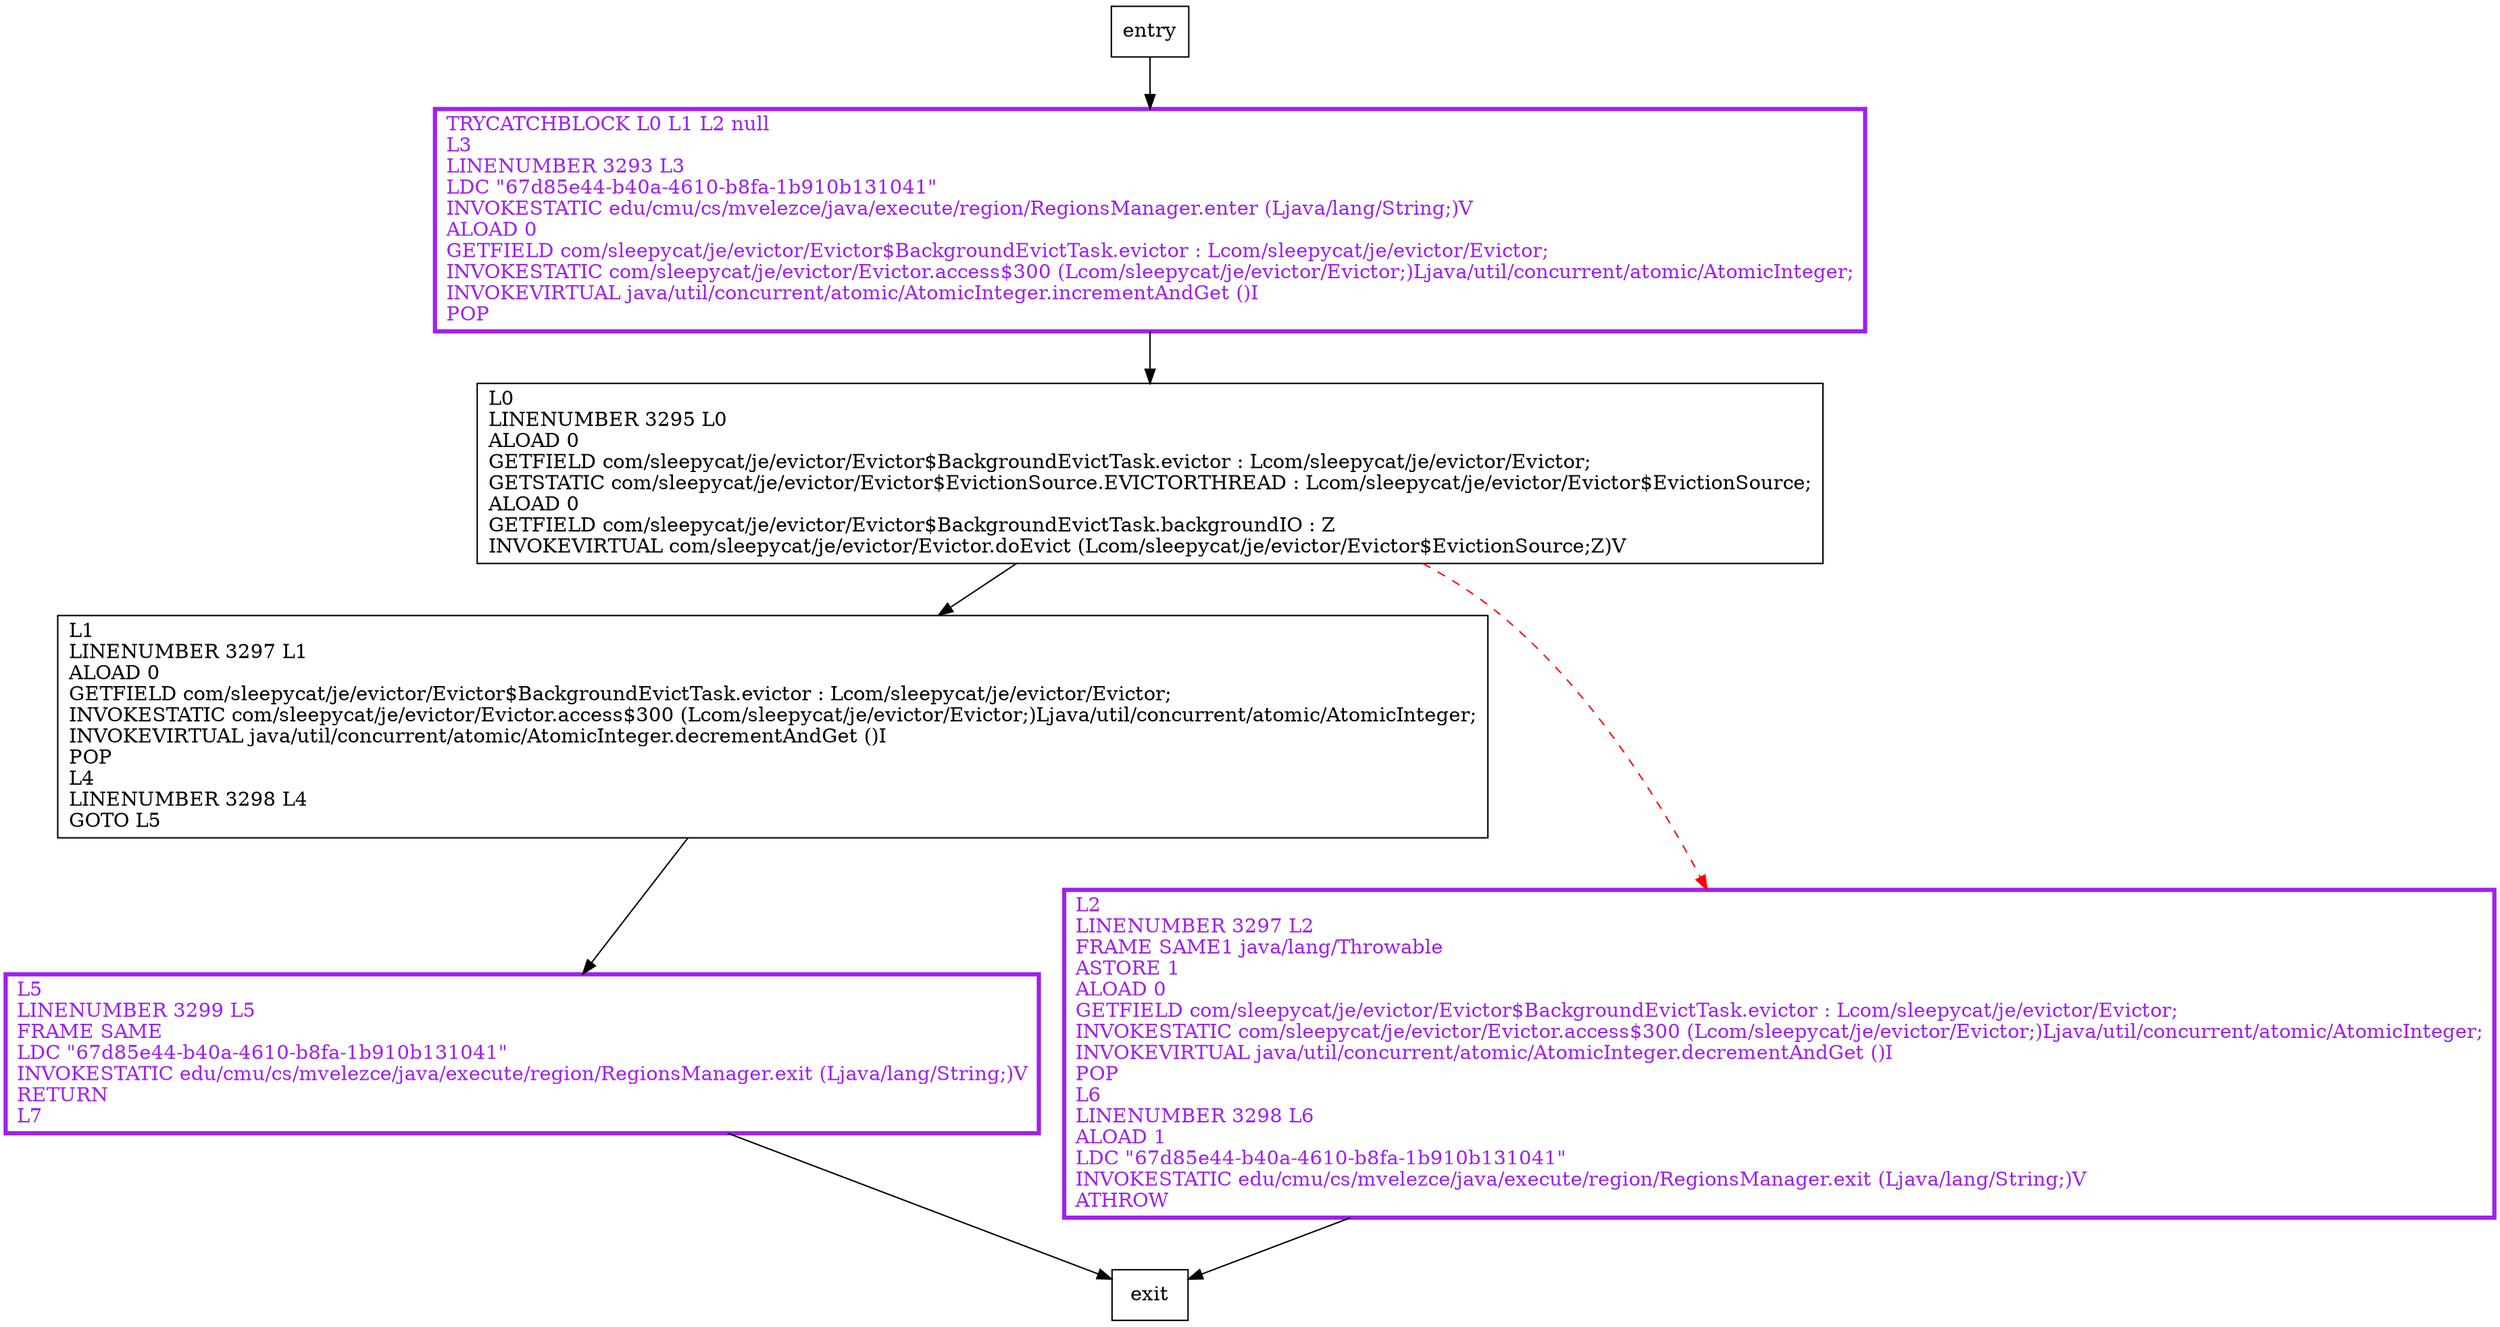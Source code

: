 digraph run {
node [shape=record];
120309110 [label="TRYCATCHBLOCK L0 L1 L2 null\lL3\lLINENUMBER 3293 L3\lLDC \"67d85e44-b40a-4610-b8fa-1b910b131041\"\lINVOKESTATIC edu/cmu/cs/mvelezce/java/execute/region/RegionsManager.enter (Ljava/lang/String;)V\lALOAD 0\lGETFIELD com/sleepycat/je/evictor/Evictor$BackgroundEvictTask.evictor : Lcom/sleepycat/je/evictor/Evictor;\lINVOKESTATIC com/sleepycat/je/evictor/Evictor.access$300 (Lcom/sleepycat/je/evictor/Evictor;)Ljava/util/concurrent/atomic/AtomicInteger;\lINVOKEVIRTUAL java/util/concurrent/atomic/AtomicInteger.incrementAndGet ()I\lPOP\l"];
1059614701 [label="L5\lLINENUMBER 3299 L5\lFRAME SAME\lLDC \"67d85e44-b40a-4610-b8fa-1b910b131041\"\lINVOKESTATIC edu/cmu/cs/mvelezce/java/execute/region/RegionsManager.exit (Ljava/lang/String;)V\lRETURN\lL7\l"];
1520487047 [label="L1\lLINENUMBER 3297 L1\lALOAD 0\lGETFIELD com/sleepycat/je/evictor/Evictor$BackgroundEvictTask.evictor : Lcom/sleepycat/je/evictor/Evictor;\lINVOKESTATIC com/sleepycat/je/evictor/Evictor.access$300 (Lcom/sleepycat/je/evictor/Evictor;)Ljava/util/concurrent/atomic/AtomicInteger;\lINVOKEVIRTUAL java/util/concurrent/atomic/AtomicInteger.decrementAndGet ()I\lPOP\lL4\lLINENUMBER 3298 L4\lGOTO L5\l"];
1727075888 [label="L2\lLINENUMBER 3297 L2\lFRAME SAME1 java/lang/Throwable\lASTORE 1\lALOAD 0\lGETFIELD com/sleepycat/je/evictor/Evictor$BackgroundEvictTask.evictor : Lcom/sleepycat/je/evictor/Evictor;\lINVOKESTATIC com/sleepycat/je/evictor/Evictor.access$300 (Lcom/sleepycat/je/evictor/Evictor;)Ljava/util/concurrent/atomic/AtomicInteger;\lINVOKEVIRTUAL java/util/concurrent/atomic/AtomicInteger.decrementAndGet ()I\lPOP\lL6\lLINENUMBER 3298 L6\lALOAD 1\lLDC \"67d85e44-b40a-4610-b8fa-1b910b131041\"\lINVOKESTATIC edu/cmu/cs/mvelezce/java/execute/region/RegionsManager.exit (Ljava/lang/String;)V\lATHROW\l"];
136198528 [label="L0\lLINENUMBER 3295 L0\lALOAD 0\lGETFIELD com/sleepycat/je/evictor/Evictor$BackgroundEvictTask.evictor : Lcom/sleepycat/je/evictor/Evictor;\lGETSTATIC com/sleepycat/je/evictor/Evictor$EvictionSource.EVICTORTHREAD : Lcom/sleepycat/je/evictor/Evictor$EvictionSource;\lALOAD 0\lGETFIELD com/sleepycat/je/evictor/Evictor$BackgroundEvictTask.backgroundIO : Z\lINVOKEVIRTUAL com/sleepycat/je/evictor/Evictor.doEvict (Lcom/sleepycat/je/evictor/Evictor$EvictionSource;Z)V\l"];
entry;
exit;
entry -> 120309110
120309110 -> 136198528
1059614701 -> exit
1520487047 -> 1059614701
1727075888 -> exit
136198528 -> 1520487047
136198528 -> 1727075888 [style=dashed, color=red]
120309110[fontcolor="purple", penwidth=3, color="purple"];
1059614701[fontcolor="purple", penwidth=3, color="purple"];
1727075888[fontcolor="purple", penwidth=3, color="purple"];
}
